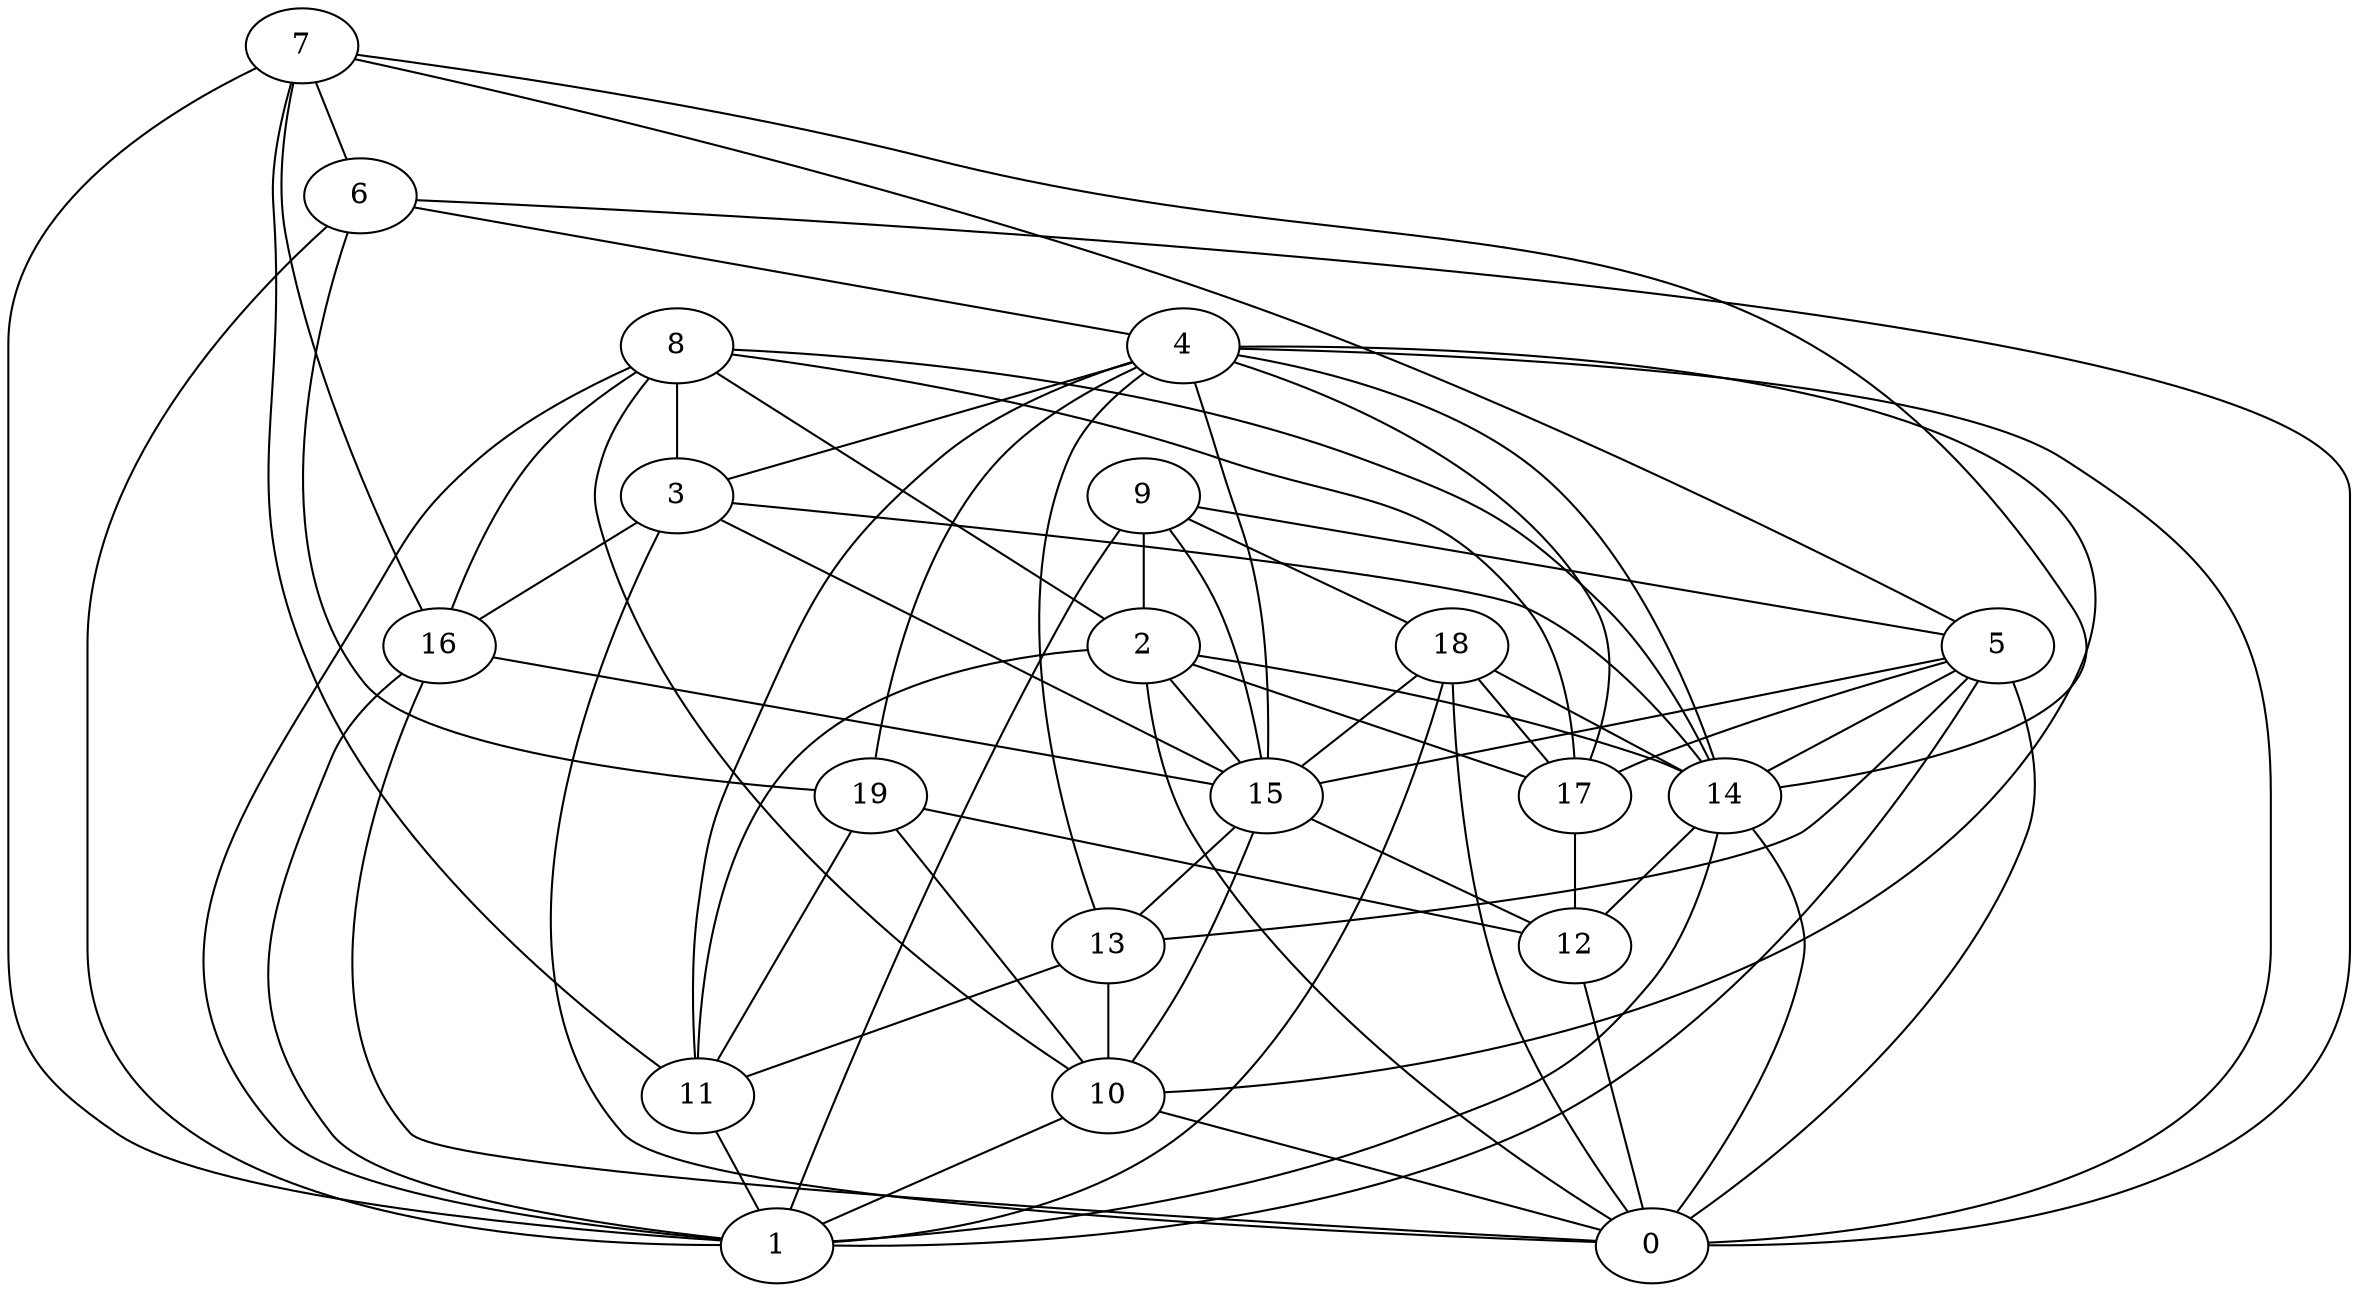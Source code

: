 digraph GG_graph {

subgraph G_graph {
edge [color = black]
"14" -> "12" [dir = none]
"14" -> "1" [dir = none]
"5" -> "14" [dir = none]
"5" -> "1" [dir = none]
"5" -> "17" [dir = none]
"5" -> "0" [dir = none]
"5" -> "15" [dir = none]
"12" -> "0" [dir = none]
"6" -> "19" [dir = none]
"6" -> "1" [dir = none]
"19" -> "11" [dir = none]
"19" -> "10" [dir = none]
"2" -> "14" [dir = none]
"2" -> "15" [dir = none]
"2" -> "0" [dir = none]
"2" -> "17" [dir = none]
"2" -> "11" [dir = none]
"10" -> "0" [dir = none]
"10" -> "1" [dir = none]
"9" -> "15" [dir = none]
"9" -> "1" [dir = none]
"9" -> "5" [dir = none]
"13" -> "10" [dir = none]
"15" -> "10" [dir = none]
"15" -> "12" [dir = none]
"15" -> "13" [dir = none]
"4" -> "14" [dir = none]
"4" -> "13" [dir = none]
"4" -> "11" [dir = none]
"4" -> "19" [dir = none]
"4" -> "3" [dir = none]
"4" -> "15" [dir = none]
"4" -> "10" [dir = none]
"4" -> "0" [dir = none]
"18" -> "1" [dir = none]
"18" -> "17" [dir = none]
"18" -> "14" [dir = none]
"18" -> "15" [dir = none]
"18" -> "0" [dir = none]
"7" -> "11" [dir = none]
"7" -> "16" [dir = none]
"7" -> "6" [dir = none]
"7" -> "14" [dir = none]
"7" -> "1" [dir = none]
"7" -> "5" [dir = none]
"17" -> "12" [dir = none]
"8" -> "10" [dir = none]
"8" -> "2" [dir = none]
"8" -> "16" [dir = none]
"8" -> "1" [dir = none]
"8" -> "3" [dir = none]
"3" -> "0" [dir = none]
"3" -> "15" [dir = none]
"3" -> "16" [dir = none]
"3" -> "14" [dir = none]
"16" -> "0" [dir = none]
"16" -> "15" [dir = none]
"8" -> "17" [dir = none]
"5" -> "13" [dir = none]
"4" -> "17" [dir = none]
"11" -> "1" [dir = none]
"13" -> "11" [dir = none]
"19" -> "12" [dir = none]
"6" -> "4" [dir = none]
"6" -> "0" [dir = none]
"14" -> "0" [dir = none]
"16" -> "1" [dir = none]
"9" -> "2" [dir = none]
"8" -> "14" [dir = none]
"9" -> "18" [dir = none]
}

}
